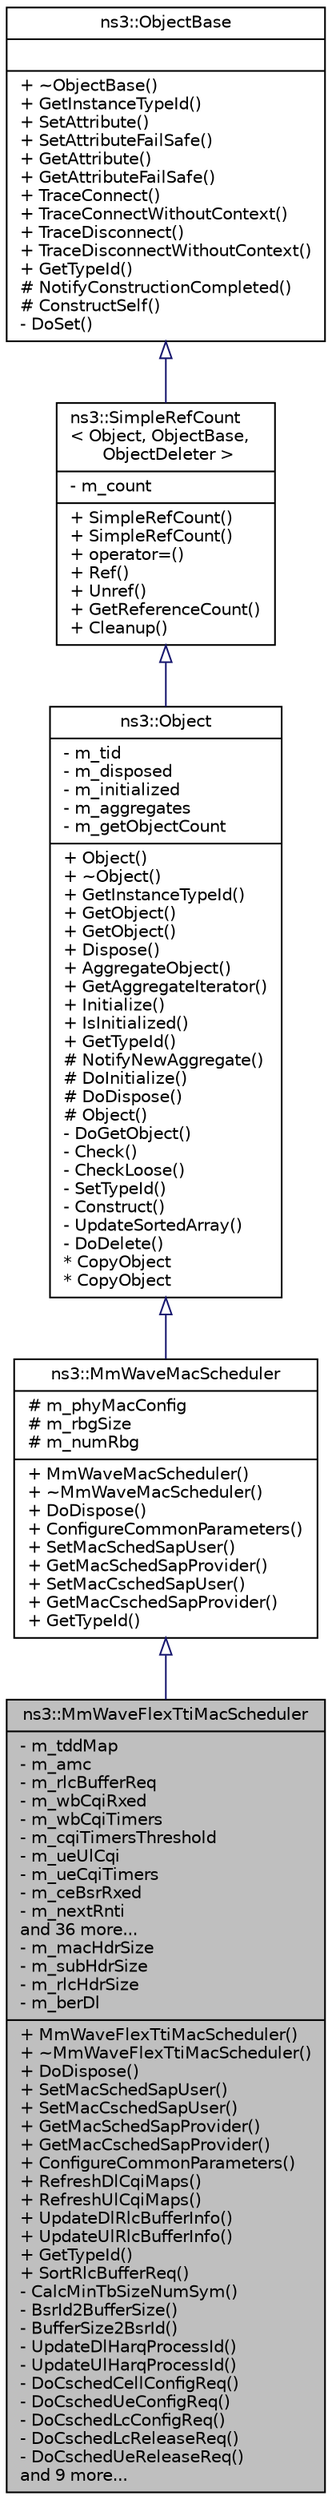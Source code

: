 digraph "ns3::MmWaveFlexTtiMacScheduler"
{
  edge [fontname="Helvetica",fontsize="10",labelfontname="Helvetica",labelfontsize="10"];
  node [fontname="Helvetica",fontsize="10",shape=record];
  Node1 [label="{ns3::MmWaveFlexTtiMacScheduler\n|- m_tddMap\l- m_amc\l- m_rlcBufferReq\l- m_wbCqiRxed\l- m_wbCqiTimers\l- m_cqiTimersThreshold\l- m_ueUlCqi\l- m_ueCqiTimers\l- m_ceBsrRxed\l- m_nextRnti\land 36 more...\l- m_macHdrSize\l- m_subHdrSize\l- m_rlcHdrSize\l- m_berDl\l|+ MmWaveFlexTtiMacScheduler()\l+ ~MmWaveFlexTtiMacScheduler()\l+ DoDispose()\l+ SetMacSchedSapUser()\l+ SetMacCschedSapUser()\l+ GetMacSchedSapProvider()\l+ GetMacCschedSapProvider()\l+ ConfigureCommonParameters()\l+ RefreshDlCqiMaps()\l+ RefreshUlCqiMaps()\l+ UpdateDlRlcBufferInfo()\l+ UpdateUlRlcBufferInfo()\l+ GetTypeId()\l+ SortRlcBufferReq()\l- CalcMinTbSizeNumSym()\l- BsrId2BufferSize()\l- BufferSize2BsrId()\l- UpdateDlHarqProcessId()\l- UpdateUlHarqProcessId()\l- DoCschedCellConfigReq()\l- DoCschedUeConfigReq()\l- DoCschedLcConfigReq()\l- DoCschedLcReleaseReq()\l- DoCschedUeReleaseReq()\land 9 more...\l}",height=0.2,width=0.4,color="black", fillcolor="grey75", style="filled", fontcolor="black"];
  Node2 -> Node1 [dir="back",color="midnightblue",fontsize="10",style="solid",arrowtail="onormal"];
  Node2 [label="{ns3::MmWaveMacScheduler\n|# m_phyMacConfig\l# m_rbgSize\l# m_numRbg\l|+ MmWaveMacScheduler()\l+ ~MmWaveMacScheduler()\l+ DoDispose()\l+ ConfigureCommonParameters()\l+ SetMacSchedSapUser()\l+ GetMacSchedSapProvider()\l+ SetMacCschedSapUser()\l+ GetMacCschedSapProvider()\l+ GetTypeId()\l}",height=0.2,width=0.4,color="black", fillcolor="white", style="filled",URL="$d6/d71/classns3_1_1MmWaveMacScheduler.html"];
  Node3 -> Node2 [dir="back",color="midnightblue",fontsize="10",style="solid",arrowtail="onormal"];
  Node3 [label="{ns3::Object\n|- m_tid\l- m_disposed\l- m_initialized\l- m_aggregates\l- m_getObjectCount\l|+ Object()\l+ ~Object()\l+ GetInstanceTypeId()\l+ GetObject()\l+ GetObject()\l+ Dispose()\l+ AggregateObject()\l+ GetAggregateIterator()\l+ Initialize()\l+ IsInitialized()\l+ GetTypeId()\l# NotifyNewAggregate()\l# DoInitialize()\l# DoDispose()\l# Object()\l- DoGetObject()\l- Check()\l- CheckLoose()\l- SetTypeId()\l- Construct()\l- UpdateSortedArray()\l- DoDelete()\l* CopyObject\l* CopyObject\l}",height=0.2,width=0.4,color="black", fillcolor="white", style="filled",URL="$d9/d77/classns3_1_1Object.html",tooltip="A base class which provides memory management and object aggregation. "];
  Node4 -> Node3 [dir="back",color="midnightblue",fontsize="10",style="solid",arrowtail="onormal"];
  Node4 [label="{ns3::SimpleRefCount\l\< Object, ObjectBase,\l ObjectDeleter \>\n|- m_count\l|+ SimpleRefCount()\l+ SimpleRefCount()\l+ operator=()\l+ Ref()\l+ Unref()\l+ GetReferenceCount()\l+ Cleanup()\l}",height=0.2,width=0.4,color="black", fillcolor="white", style="filled",URL="$da/da1/classns3_1_1SimpleRefCount.html"];
  Node5 -> Node4 [dir="back",color="midnightblue",fontsize="10",style="solid",arrowtail="onormal"];
  Node5 [label="{ns3::ObjectBase\n||+ ~ObjectBase()\l+ GetInstanceTypeId()\l+ SetAttribute()\l+ SetAttributeFailSafe()\l+ GetAttribute()\l+ GetAttributeFailSafe()\l+ TraceConnect()\l+ TraceConnectWithoutContext()\l+ TraceDisconnect()\l+ TraceDisconnectWithoutContext()\l+ GetTypeId()\l# NotifyConstructionCompleted()\l# ConstructSelf()\l- DoSet()\l}",height=0.2,width=0.4,color="black", fillcolor="white", style="filled",URL="$d2/dac/classns3_1_1ObjectBase.html",tooltip="Anchor the ns-3 type and attribute system. "];
}
